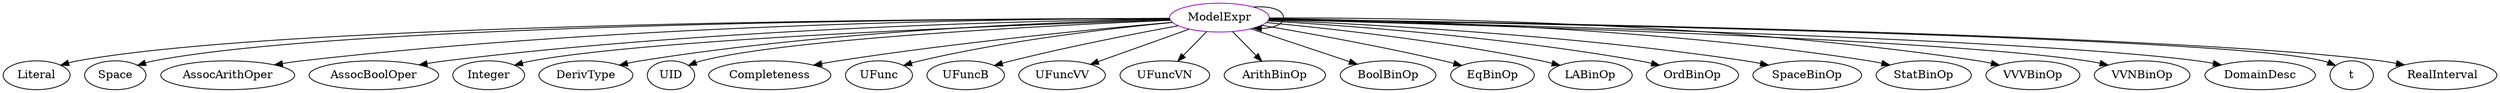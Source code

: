 digraph modelexpr{
ModelExpr	[shape=oval, color=darkviolet, label="ModelExpr"];
ModelExpr -> Literal;
ModelExpr -> ModelExpr;
ModelExpr -> Space;
ModelExpr -> AssocArithOper;
ModelExpr -> AssocBoolOper;
ModelExpr -> Integer;
ModelExpr -> DerivType;
ModelExpr -> UID;
ModelExpr -> Completeness;
ModelExpr -> UFunc;
ModelExpr -> UFuncB;
ModelExpr -> UFuncVV;
ModelExpr -> UFuncVN;
ModelExpr -> ArithBinOp;
ModelExpr -> BoolBinOp;
ModelExpr -> EqBinOp;
ModelExpr -> LABinOp;
ModelExpr -> OrdBinOp;
ModelExpr -> SpaceBinOp;
ModelExpr -> StatBinOp;
ModelExpr -> VVVBinOp;
ModelExpr -> VVNBinOp;
ModelExpr -> DomainDesc;
ModelExpr -> t;
ModelExpr -> RealInterval;
}
